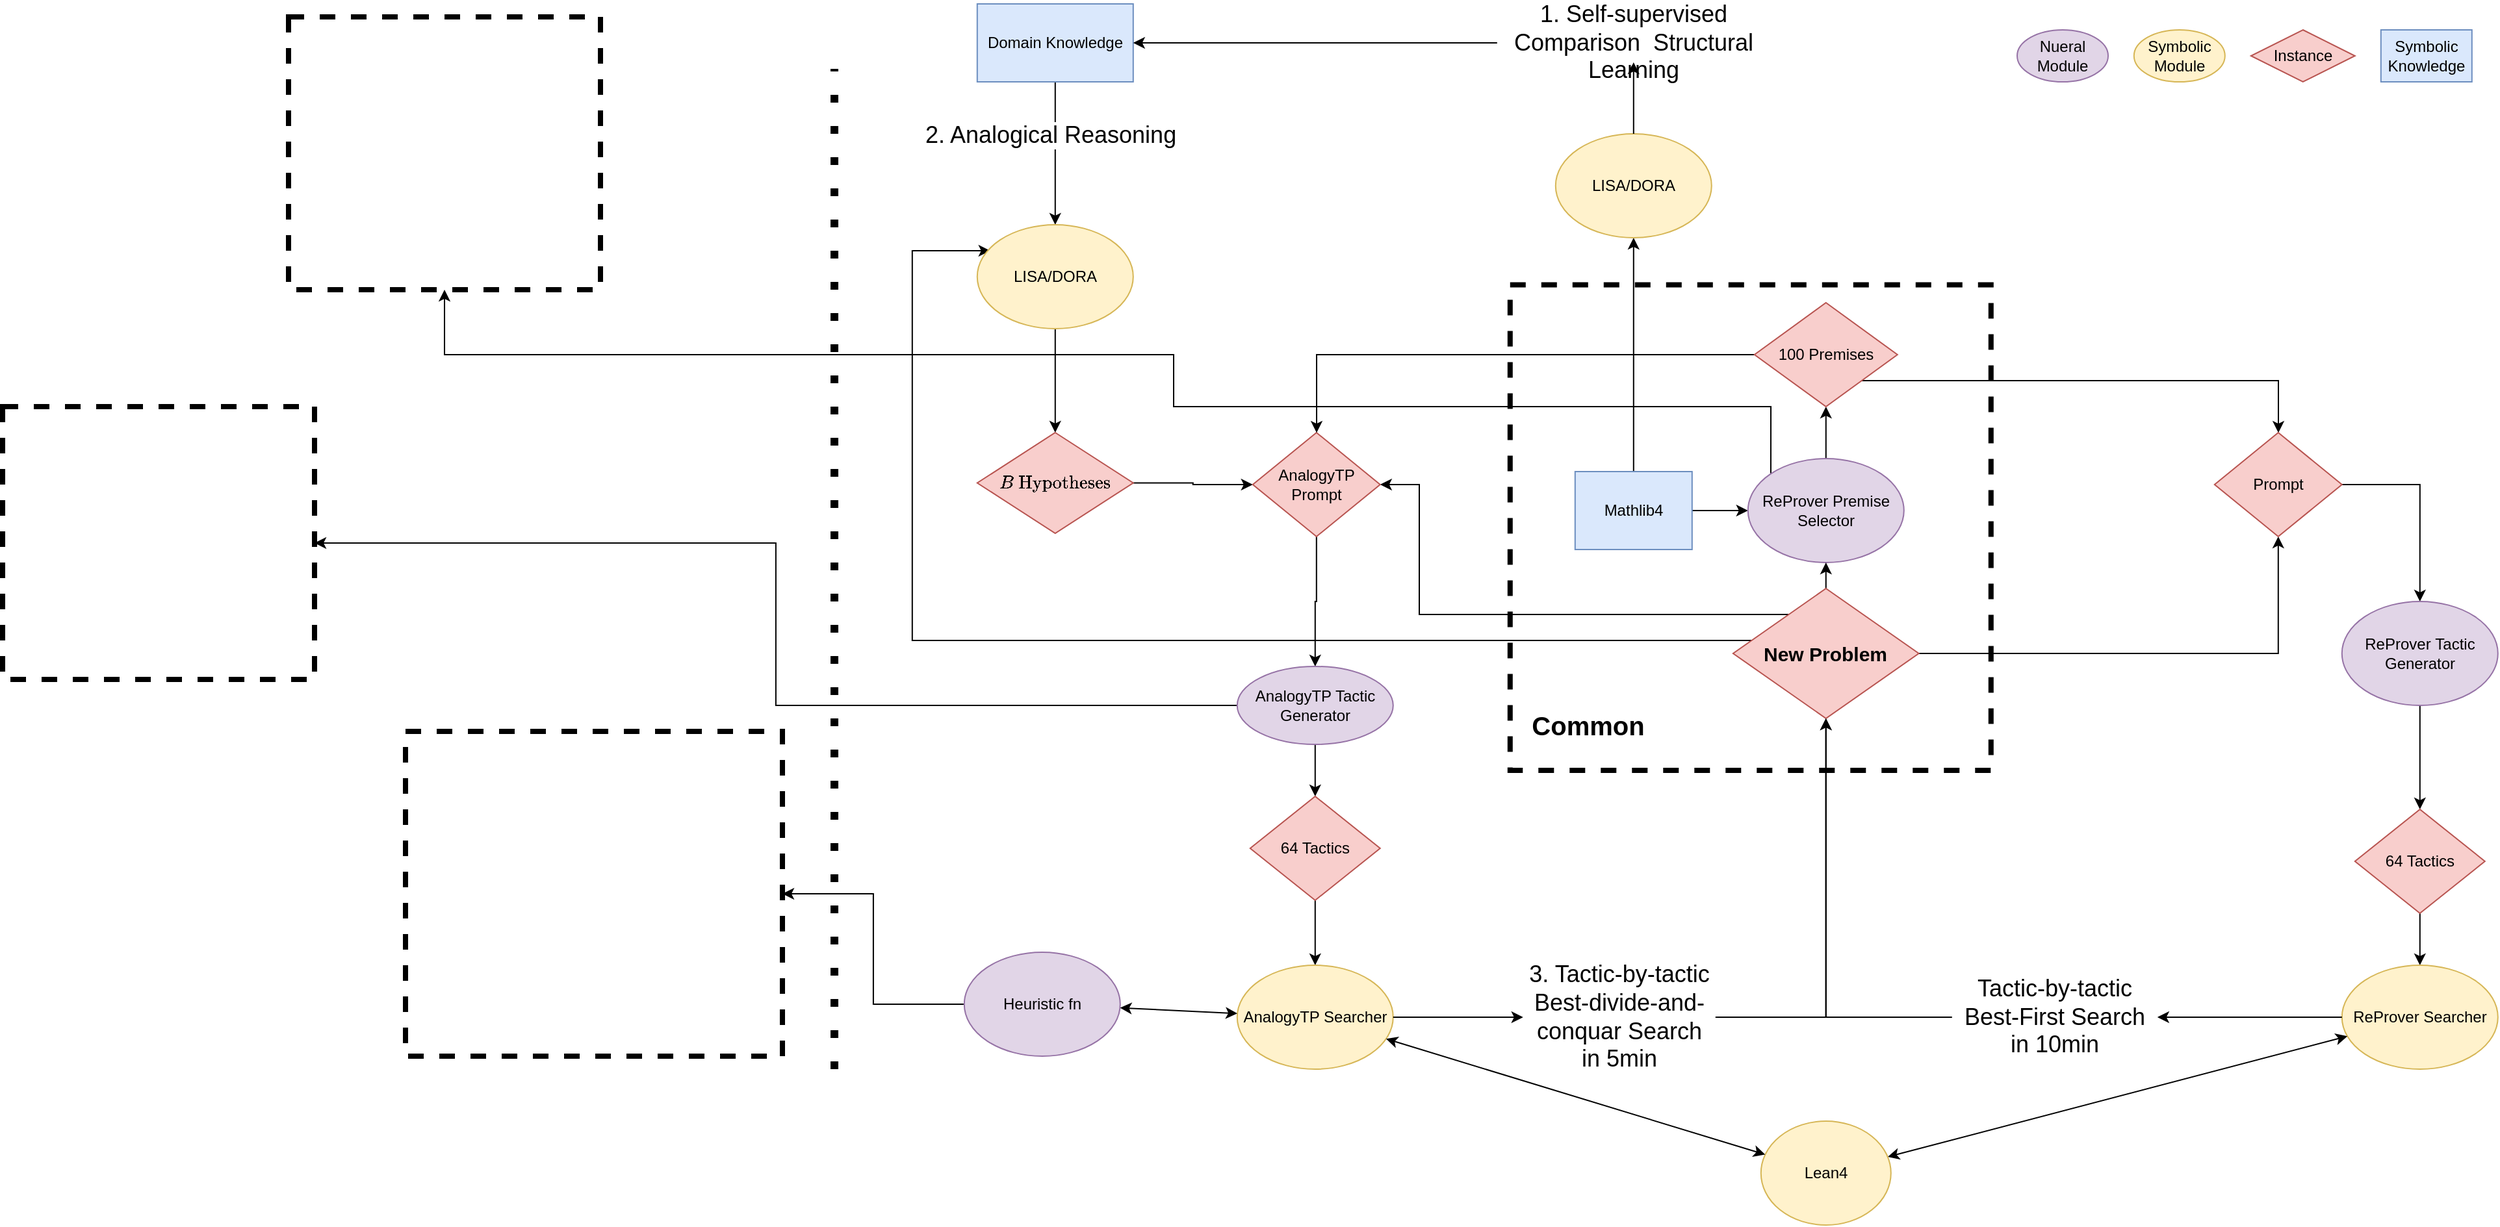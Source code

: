 <mxfile version="23.1.1" type="github">
  <diagram name="Page-1" id="IZ-Rrfjy0_TtdQrgrMoi">
    <mxGraphModel dx="3584" dy="1570" grid="1" gridSize="10" guides="1" tooltips="1" connect="1" arrows="1" fold="1" page="1" pageScale="1" pageWidth="1100" pageHeight="850" math="1" shadow="0">
      <root>
        <mxCell id="0" />
        <mxCell id="1" parent="0" />
        <mxCell id="Xpp3-1cy8L-rHU1XI7NB-74" value="" style="rounded=0;whiteSpace=wrap;html=1;dashed=1;fillColor=none;strokeWidth=4;" parent="1" vertex="1">
          <mxGeometry x="319.89" y="236.25" width="370" height="373.75" as="geometry" />
        </mxCell>
        <mxCell id="Xpp3-1cy8L-rHU1XI7NB-3" style="edgeStyle=orthogonalEdgeStyle;rounded=0;orthogonalLoop=1;jettySize=auto;html=1;" parent="1" source="Xpp3-1cy8L-rHU1XI7NB-1" target="Xpp3-1cy8L-rHU1XI7NB-5" edge="1">
          <mxGeometry relative="1" as="geometry" />
        </mxCell>
        <mxCell id="Xpp3-1cy8L-rHU1XI7NB-100" value="" style="edgeStyle=orthogonalEdgeStyle;rounded=0;orthogonalLoop=1;jettySize=auto;html=1;" parent="1" source="Xpp3-1cy8L-rHU1XI7NB-1" target="Xpp3-1cy8L-rHU1XI7NB-8" edge="1">
          <mxGeometry relative="1" as="geometry" />
        </mxCell>
        <mxCell id="Xpp3-1cy8L-rHU1XI7NB-1" value="Mathlib4" style="rounded=0;whiteSpace=wrap;html=1;fillColor=#dae8fc;strokeColor=#6c8ebf;" parent="1" vertex="1">
          <mxGeometry x="369.89" y="380" width="90" height="60" as="geometry" />
        </mxCell>
        <mxCell id="Xpp3-1cy8L-rHU1XI7NB-89" style="edgeStyle=orthogonalEdgeStyle;rounded=0;orthogonalLoop=1;jettySize=auto;html=1;" parent="1" source="Xpp3-1cy8L-rHU1XI7NB-2" target="Xpp3-1cy8L-rHU1XI7NB-40" edge="1">
          <mxGeometry relative="1" as="geometry" />
        </mxCell>
        <mxCell id="Xpp3-1cy8L-rHU1XI7NB-94" value="&lt;font style=&quot;font-size: 18px;&quot;&gt;2. Analogical Reasoning&lt;/font&gt;" style="edgeLabel;html=1;align=center;verticalAlign=middle;resizable=0;points=[];" parent="Xpp3-1cy8L-rHU1XI7NB-89" vertex="1" connectable="0">
          <mxGeometry x="-0.257" y="-4" relative="1" as="geometry">
            <mxPoint as="offset" />
          </mxGeometry>
        </mxCell>
        <mxCell id="Xpp3-1cy8L-rHU1XI7NB-2" value="Domain Knowledge" style="rounded=0;whiteSpace=wrap;html=1;fillColor=#dae8fc;strokeColor=#6c8ebf;" parent="1" vertex="1">
          <mxGeometry x="-90.11" y="20" width="120" height="60" as="geometry" />
        </mxCell>
        <mxCell id="Xpp3-1cy8L-rHU1XI7NB-5" value="LISA/DORA" style="ellipse;whiteSpace=wrap;html=1;fillColor=#fff2cc;strokeColor=#d6b656;" parent="1" vertex="1">
          <mxGeometry x="354.89" y="120" width="120" height="80" as="geometry" />
        </mxCell>
        <mxCell id="Xpp3-1cy8L-rHU1XI7NB-77" style="edgeStyle=orthogonalEdgeStyle;rounded=0;orthogonalLoop=1;jettySize=auto;html=1;" parent="1" source="Xpp3-1cy8L-rHU1XI7NB-8" target="Xpp3-1cy8L-rHU1XI7NB-11" edge="1">
          <mxGeometry relative="1" as="geometry" />
        </mxCell>
        <mxCell id="b3lWoeTVUII4R8HMTHZW-4" style="edgeStyle=orthogonalEdgeStyle;rounded=0;orthogonalLoop=1;jettySize=auto;html=1;exitX=0;exitY=0;exitDx=0;exitDy=0;" edge="1" parent="1" source="Xpp3-1cy8L-rHU1XI7NB-8" target="b3lWoeTVUII4R8HMTHZW-3">
          <mxGeometry relative="1" as="geometry">
            <Array as="points">
              <mxPoint x="521" y="330" />
              <mxPoint x="61" y="330" />
              <mxPoint x="61" y="290" />
            </Array>
          </mxGeometry>
        </mxCell>
        <mxCell id="Xpp3-1cy8L-rHU1XI7NB-8" value="ReProver Premise Selector" style="ellipse;whiteSpace=wrap;html=1;fillColor=#e1d5e7;strokeColor=#9673a6;" parent="1" vertex="1">
          <mxGeometry x="502.89" y="370" width="120" height="80" as="geometry" />
        </mxCell>
        <mxCell id="Xpp3-1cy8L-rHU1XI7NB-15" style="edgeStyle=orthogonalEdgeStyle;rounded=0;orthogonalLoop=1;jettySize=auto;html=1;" parent="1" source="Xpp3-1cy8L-rHU1XI7NB-9" target="Xpp3-1cy8L-rHU1XI7NB-13" edge="1">
          <mxGeometry relative="1" as="geometry" />
        </mxCell>
        <mxCell id="Xpp3-1cy8L-rHU1XI7NB-42" style="edgeStyle=orthogonalEdgeStyle;rounded=0;orthogonalLoop=1;jettySize=auto;html=1;" parent="1" edge="1">
          <mxGeometry relative="1" as="geometry">
            <mxPoint x="542.89" y="510.0" as="sourcePoint" />
            <mxPoint x="-80.11" y="210.0" as="targetPoint" />
            <Array as="points">
              <mxPoint x="-140.11" y="510" />
              <mxPoint x="-140.11" y="210" />
            </Array>
          </mxGeometry>
        </mxCell>
        <mxCell id="Xpp3-1cy8L-rHU1XI7NB-76" style="edgeStyle=orthogonalEdgeStyle;rounded=0;orthogonalLoop=1;jettySize=auto;html=1;exitX=0.5;exitY=0;exitDx=0;exitDy=0;entryX=0.5;entryY=1;entryDx=0;entryDy=0;" parent="1" source="Xpp3-1cy8L-rHU1XI7NB-9" target="Xpp3-1cy8L-rHU1XI7NB-8" edge="1">
          <mxGeometry relative="1" as="geometry" />
        </mxCell>
        <mxCell id="Xpp3-1cy8L-rHU1XI7NB-101" style="edgeStyle=orthogonalEdgeStyle;rounded=0;orthogonalLoop=1;jettySize=auto;html=1;" parent="1" source="Xpp3-1cy8L-rHU1XI7NB-9" target="Xpp3-1cy8L-rHU1XI7NB-46" edge="1">
          <mxGeometry relative="1" as="geometry">
            <Array as="points">
              <mxPoint x="250" y="490" />
              <mxPoint x="250" y="390" />
            </Array>
          </mxGeometry>
        </mxCell>
        <mxCell id="Xpp3-1cy8L-rHU1XI7NB-9" value="&lt;font style=&quot;font-size: 15px;&quot;&gt;&lt;b&gt;New Problem&lt;/b&gt;&lt;/font&gt;" style="rhombus;whiteSpace=wrap;html=1;fontStyle=0;fillColor=#f8cecc;strokeColor=#b85450;" parent="1" vertex="1">
          <mxGeometry x="491.44" y="470" width="142.89" height="100" as="geometry" />
        </mxCell>
        <mxCell id="Xpp3-1cy8L-rHU1XI7NB-14" style="edgeStyle=orthogonalEdgeStyle;rounded=0;orthogonalLoop=1;jettySize=auto;html=1;" parent="1" source="Xpp3-1cy8L-rHU1XI7NB-11" target="Xpp3-1cy8L-rHU1XI7NB-13" edge="1">
          <mxGeometry relative="1" as="geometry">
            <Array as="points">
              <mxPoint x="911" y="310" />
            </Array>
          </mxGeometry>
        </mxCell>
        <mxCell id="Xpp3-1cy8L-rHU1XI7NB-17" style="edgeStyle=orthogonalEdgeStyle;rounded=0;orthogonalLoop=1;jettySize=auto;html=1;exitX=1;exitY=0.5;exitDx=0;exitDy=0;" parent="1" source="Xpp3-1cy8L-rHU1XI7NB-13" target="Xpp3-1cy8L-rHU1XI7NB-16" edge="1">
          <mxGeometry relative="1" as="geometry" />
        </mxCell>
        <mxCell id="Xpp3-1cy8L-rHU1XI7NB-13" value="Prompt" style="rhombus;whiteSpace=wrap;html=1;fillColor=#f8cecc;strokeColor=#b85450;" parent="1" vertex="1">
          <mxGeometry x="861.89" y="350" width="98" height="80" as="geometry" />
        </mxCell>
        <mxCell id="Xpp3-1cy8L-rHU1XI7NB-91" style="edgeStyle=orthogonalEdgeStyle;rounded=0;orthogonalLoop=1;jettySize=auto;html=1;" parent="1" source="Xpp3-1cy8L-rHU1XI7NB-16" target="Xpp3-1cy8L-rHU1XI7NB-24" edge="1">
          <mxGeometry relative="1" as="geometry" />
        </mxCell>
        <mxCell id="Xpp3-1cy8L-rHU1XI7NB-16" value="ReProver&amp;nbsp;Tactic Generator" style="ellipse;whiteSpace=wrap;html=1;fillColor=#e1d5e7;strokeColor=#9673a6;" parent="1" vertex="1">
          <mxGeometry x="959.89" y="480" width="120" height="80" as="geometry" />
        </mxCell>
        <mxCell id="Xpp3-1cy8L-rHU1XI7NB-19" value="" style="edgeStyle=orthogonalEdgeStyle;rounded=0;orthogonalLoop=1;jettySize=auto;html=1;" parent="1" source="Xpp3-1cy8L-rHU1XI7NB-5" target="Xpp3-1cy8L-rHU1XI7NB-20" edge="1">
          <mxGeometry relative="1" as="geometry">
            <mxPoint x="812.89" y="190" as="sourcePoint" />
            <mxPoint x="832.89" y="270" as="targetPoint" />
          </mxGeometry>
        </mxCell>
        <mxCell id="Xpp3-1cy8L-rHU1XI7NB-21" value="Symbolic&lt;br&gt;Module" style="ellipse;whiteSpace=wrap;html=1;fillColor=#fff2cc;strokeColor=#d6b656;" parent="1" vertex="1">
          <mxGeometry x="799.89" y="40" width="70" height="40" as="geometry" />
        </mxCell>
        <mxCell id="Xpp3-1cy8L-rHU1XI7NB-22" value="Instance" style="rhombus;whiteSpace=wrap;html=1;fillColor=#f8cecc;strokeColor=#b85450;" parent="1" vertex="1">
          <mxGeometry x="889.89" y="40" width="80" height="40" as="geometry" />
        </mxCell>
        <mxCell id="Xpp3-1cy8L-rHU1XI7NB-23" value="Symbolic Knowledge" style="rounded=0;whiteSpace=wrap;html=1;fillColor=#dae8fc;strokeColor=#6c8ebf;" parent="1" vertex="1">
          <mxGeometry x="989.89" y="40" width="70" height="40" as="geometry" />
        </mxCell>
        <mxCell id="Xpp3-1cy8L-rHU1XI7NB-30" style="edgeStyle=orthogonalEdgeStyle;rounded=0;orthogonalLoop=1;jettySize=auto;html=1;exitX=0.5;exitY=1;exitDx=0;exitDy=0;entryX=0.5;entryY=0;entryDx=0;entryDy=0;" parent="1" source="Xpp3-1cy8L-rHU1XI7NB-24" target="Xpp3-1cy8L-rHU1XI7NB-28" edge="1">
          <mxGeometry relative="1" as="geometry" />
        </mxCell>
        <mxCell id="Xpp3-1cy8L-rHU1XI7NB-24" value="64 Tactics" style="rhombus;whiteSpace=wrap;html=1;fillColor=#f8cecc;strokeColor=#b85450;" parent="1" vertex="1">
          <mxGeometry x="969.89" y="640" width="100" height="80" as="geometry" />
        </mxCell>
        <mxCell id="Xpp3-1cy8L-rHU1XI7NB-32" style="edgeStyle=orthogonalEdgeStyle;rounded=0;orthogonalLoop=1;jettySize=auto;html=1;exitX=0;exitY=0.5;exitDx=0;exitDy=0;entryX=0.5;entryY=1;entryDx=0;entryDy=0;" parent="1" source="Xpp3-1cy8L-rHU1XI7NB-36" target="Xpp3-1cy8L-rHU1XI7NB-9" edge="1">
          <mxGeometry relative="1" as="geometry" />
        </mxCell>
        <mxCell id="Xpp3-1cy8L-rHU1XI7NB-28" value="ReProver&amp;nbsp;Searcher" style="ellipse;whiteSpace=wrap;html=1;fillColor=#fff2cc;strokeColor=#d6b656;" parent="1" vertex="1">
          <mxGeometry x="959.89" y="760" width="120" height="80" as="geometry" />
        </mxCell>
        <mxCell id="Xpp3-1cy8L-rHU1XI7NB-29" value="" style="endArrow=classic;startArrow=classic;html=1;rounded=0;" parent="1" source="Xpp3-1cy8L-rHU1XI7NB-28" target="Xpp3-1cy8L-rHU1XI7NB-56" edge="1">
          <mxGeometry width="50" height="50" relative="1" as="geometry">
            <mxPoint x="862.89" y="650" as="sourcePoint" />
            <mxPoint x="659.89" y="900" as="targetPoint" />
          </mxGeometry>
        </mxCell>
        <mxCell id="Xpp3-1cy8L-rHU1XI7NB-35" value="" style="edgeStyle=orthogonalEdgeStyle;rounded=0;orthogonalLoop=1;jettySize=auto;html=1;exitX=0;exitY=0.5;exitDx=0;exitDy=0;entryX=1;entryY=0.5;entryDx=0;entryDy=0;" parent="1" source="Xpp3-1cy8L-rHU1XI7NB-28" target="Xpp3-1cy8L-rHU1XI7NB-36" edge="1">
          <mxGeometry relative="1" as="geometry">
            <mxPoint x="1032.89" y="760" as="sourcePoint" />
            <mxPoint x="682.89" y="690" as="targetPoint" />
          </mxGeometry>
        </mxCell>
        <mxCell id="Xpp3-1cy8L-rHU1XI7NB-36" value="&lt;font style=&quot;font-size: 18px;&quot;&gt;Tactic-by-tactic Best-First Search in 10min&lt;/font&gt;" style="text;html=1;strokeColor=none;fillColor=none;align=center;verticalAlign=middle;whiteSpace=wrap;rounded=0;" parent="1" vertex="1">
          <mxGeometry x="659.89" y="785" width="158" height="30" as="geometry" />
        </mxCell>
        <mxCell id="Xpp3-1cy8L-rHU1XI7NB-88" value="" style="edgeStyle=orthogonalEdgeStyle;rounded=0;orthogonalLoop=1;jettySize=auto;html=1;" parent="1" source="Xpp3-1cy8L-rHU1XI7NB-40" target="Xpp3-1cy8L-rHU1XI7NB-43" edge="1">
          <mxGeometry relative="1" as="geometry" />
        </mxCell>
        <mxCell id="Xpp3-1cy8L-rHU1XI7NB-40" value="LISA/DORA" style="ellipse;whiteSpace=wrap;html=1;fillColor=#fff2cc;strokeColor=#d6b656;" parent="1" vertex="1">
          <mxGeometry x="-90.11" y="190" width="120" height="80" as="geometry" />
        </mxCell>
        <mxCell id="Xpp3-1cy8L-rHU1XI7NB-50" style="edgeStyle=orthogonalEdgeStyle;rounded=0;orthogonalLoop=1;jettySize=auto;html=1;" parent="1" source="Xpp3-1cy8L-rHU1XI7NB-43" target="Xpp3-1cy8L-rHU1XI7NB-46" edge="1">
          <mxGeometry relative="1" as="geometry" />
        </mxCell>
        <mxCell id="Xpp3-1cy8L-rHU1XI7NB-52" style="edgeStyle=orthogonalEdgeStyle;rounded=0;orthogonalLoop=1;jettySize=auto;html=1;" parent="1" source="Xpp3-1cy8L-rHU1XI7NB-46" target="Xpp3-1cy8L-rHU1XI7NB-51" edge="1">
          <mxGeometry relative="1" as="geometry" />
        </mxCell>
        <mxCell id="Xpp3-1cy8L-rHU1XI7NB-46" value="AnalogyTP Prompt" style="rhombus;whiteSpace=wrap;html=1;fillColor=#f8cecc;strokeColor=#b85450;" parent="1" vertex="1">
          <mxGeometry x="121.89" y="350" width="98" height="80" as="geometry" />
        </mxCell>
        <mxCell id="Xpp3-1cy8L-rHU1XI7NB-54" value="" style="edgeStyle=orthogonalEdgeStyle;rounded=0;orthogonalLoop=1;jettySize=auto;html=1;" parent="1" source="Xpp3-1cy8L-rHU1XI7NB-51" target="Xpp3-1cy8L-rHU1XI7NB-53" edge="1">
          <mxGeometry relative="1" as="geometry" />
        </mxCell>
        <mxCell id="b3lWoeTVUII4R8HMTHZW-8" style="edgeStyle=orthogonalEdgeStyle;rounded=0;orthogonalLoop=1;jettySize=auto;html=1;" edge="1" parent="1" source="Xpp3-1cy8L-rHU1XI7NB-51" target="b3lWoeTVUII4R8HMTHZW-7">
          <mxGeometry relative="1" as="geometry" />
        </mxCell>
        <mxCell id="Xpp3-1cy8L-rHU1XI7NB-51" value="AnalogyTP Tactic Generator" style="ellipse;whiteSpace=wrap;html=1;fillColor=#e1d5e7;strokeColor=#9673a6;" parent="1" vertex="1">
          <mxGeometry x="109.89" y="530" width="120" height="60" as="geometry" />
        </mxCell>
        <mxCell id="Xpp3-1cy8L-rHU1XI7NB-95" style="edgeStyle=orthogonalEdgeStyle;rounded=0;orthogonalLoop=1;jettySize=auto;html=1;" parent="1" source="Xpp3-1cy8L-rHU1XI7NB-53" target="Xpp3-1cy8L-rHU1XI7NB-55" edge="1">
          <mxGeometry relative="1" as="geometry" />
        </mxCell>
        <mxCell id="Xpp3-1cy8L-rHU1XI7NB-53" value="64 Tactics" style="rhombus;whiteSpace=wrap;html=1;fillColor=#f8cecc;strokeColor=#b85450;" parent="1" vertex="1">
          <mxGeometry x="119.89" y="630" width="100" height="80" as="geometry" />
        </mxCell>
        <mxCell id="Xpp3-1cy8L-rHU1XI7NB-68" style="edgeStyle=orthogonalEdgeStyle;rounded=0;orthogonalLoop=1;jettySize=auto;html=1;" parent="1" source="Xpp3-1cy8L-rHU1XI7NB-64" target="Xpp3-1cy8L-rHU1XI7NB-9" edge="1">
          <mxGeometry relative="1" as="geometry">
            <Array as="points" />
          </mxGeometry>
        </mxCell>
        <mxCell id="Xpp3-1cy8L-rHU1XI7NB-55" value="AnalogyTP Searcher" style="ellipse;whiteSpace=wrap;html=1;fillColor=#fff2cc;strokeColor=#d6b656;" parent="1" vertex="1">
          <mxGeometry x="109.89" y="760" width="120" height="80" as="geometry" />
        </mxCell>
        <mxCell id="Xpp3-1cy8L-rHU1XI7NB-56" value="Lean4" style="ellipse;whiteSpace=wrap;html=1;fillColor=#fff2cc;strokeColor=#d6b656;" parent="1" vertex="1">
          <mxGeometry x="512.89" y="880" width="100" height="80" as="geometry" />
        </mxCell>
        <mxCell id="Xpp3-1cy8L-rHU1XI7NB-57" value="" style="endArrow=classic;startArrow=classic;html=1;rounded=0;" parent="1" source="Xpp3-1cy8L-rHU1XI7NB-56" target="Xpp3-1cy8L-rHU1XI7NB-55" edge="1">
          <mxGeometry width="50" height="50" relative="1" as="geometry">
            <mxPoint x="539.89" y="430" as="sourcePoint" />
            <mxPoint x="589.89" y="380" as="targetPoint" />
          </mxGeometry>
        </mxCell>
        <mxCell id="b3lWoeTVUII4R8HMTHZW-6" style="edgeStyle=orthogonalEdgeStyle;rounded=0;orthogonalLoop=1;jettySize=auto;html=1;exitX=0;exitY=0.5;exitDx=0;exitDy=0;" edge="1" parent="1" source="Xpp3-1cy8L-rHU1XI7NB-58" target="b3lWoeTVUII4R8HMTHZW-5">
          <mxGeometry relative="1" as="geometry" />
        </mxCell>
        <mxCell id="Xpp3-1cy8L-rHU1XI7NB-58" value="Heuristic fn" style="ellipse;whiteSpace=wrap;html=1;fillColor=#e1d5e7;strokeColor=#9673a6;" parent="1" vertex="1">
          <mxGeometry x="-100.11" y="750" width="120" height="80" as="geometry" />
        </mxCell>
        <mxCell id="Xpp3-1cy8L-rHU1XI7NB-61" value="" style="endArrow=classic;startArrow=classic;html=1;rounded=0;" parent="1" source="Xpp3-1cy8L-rHU1XI7NB-58" target="Xpp3-1cy8L-rHU1XI7NB-55" edge="1">
          <mxGeometry width="50" height="50" relative="1" as="geometry">
            <mxPoint x="27.89" y="623" as="sourcePoint" />
            <mxPoint x="119.89" y="885" as="targetPoint" />
          </mxGeometry>
        </mxCell>
        <mxCell id="Xpp3-1cy8L-rHU1XI7NB-84" style="edgeStyle=orthogonalEdgeStyle;rounded=0;orthogonalLoop=1;jettySize=auto;html=1;" parent="1" source="Xpp3-1cy8L-rHU1XI7NB-11" target="Xpp3-1cy8L-rHU1XI7NB-46" edge="1">
          <mxGeometry relative="1" as="geometry">
            <Array as="points">
              <mxPoint x="171" y="290" />
            </Array>
          </mxGeometry>
        </mxCell>
        <mxCell id="Xpp3-1cy8L-rHU1XI7NB-11" value="100 Premises" style="rhombus;whiteSpace=wrap;html=1;fillColor=#f8cecc;strokeColor=#b85450;" parent="1" vertex="1">
          <mxGeometry x="507.89" y="250" width="110" height="80" as="geometry" />
        </mxCell>
        <mxCell id="Xpp3-1cy8L-rHU1XI7NB-81" value="" style="edgeStyle=orthogonalEdgeStyle;rounded=0;orthogonalLoop=1;jettySize=auto;html=1;" parent="1" source="Xpp3-1cy8L-rHU1XI7NB-55" target="Xpp3-1cy8L-rHU1XI7NB-64" edge="1">
          <mxGeometry relative="1" as="geometry">
            <mxPoint x="229.89" y="800" as="sourcePoint" />
            <mxPoint x="562.89" y="690" as="targetPoint" />
            <Array as="points" />
          </mxGeometry>
        </mxCell>
        <mxCell id="Xpp3-1cy8L-rHU1XI7NB-64" value="&lt;font style=&quot;font-size: 18px;&quot;&gt;3. Tactic-by-tactic Best-divide-and-conquar Search in 5min&lt;/font&gt;" style="text;html=1;strokeColor=none;fillColor=none;align=center;verticalAlign=middle;whiteSpace=wrap;rounded=0;" parent="1" vertex="1">
          <mxGeometry x="329.89" y="785" width="148" height="30" as="geometry" />
        </mxCell>
        <mxCell id="Xpp3-1cy8L-rHU1XI7NB-87" style="edgeStyle=orthogonalEdgeStyle;rounded=0;orthogonalLoop=1;jettySize=auto;html=1;" parent="1" source="Xpp3-1cy8L-rHU1XI7NB-20" target="Xpp3-1cy8L-rHU1XI7NB-2" edge="1">
          <mxGeometry relative="1" as="geometry" />
        </mxCell>
        <mxCell id="Xpp3-1cy8L-rHU1XI7NB-20" value="&lt;font style=&quot;font-size: 18px;&quot;&gt;1. Self-supervised Comparison&amp;nbsp; Structural Learning&lt;/font&gt;" style="text;html=1;strokeColor=none;fillColor=none;align=center;verticalAlign=middle;whiteSpace=wrap;rounded=0;" parent="1" vertex="1">
          <mxGeometry x="309.89" y="35" width="210" height="30" as="geometry" />
        </mxCell>
        <mxCell id="Xpp3-1cy8L-rHU1XI7NB-43" value="$$B \text{ Hypotheses}&lt;br&gt;$$" style="rhombus;whiteSpace=wrap;html=1;fillColor=#f8cecc;strokeColor=#b85450;" parent="1" vertex="1">
          <mxGeometry x="-90.11" y="350" width="120" height="77.5" as="geometry" />
        </mxCell>
        <mxCell id="Xpp3-1cy8L-rHU1XI7NB-97" value="Common" style="text;html=1;strokeColor=none;fillColor=none;align=center;verticalAlign=middle;whiteSpace=wrap;rounded=0;fontStyle=1;fontSize=20;" parent="1" vertex="1">
          <mxGeometry x="350" y="560" width="60" height="30" as="geometry" />
        </mxCell>
        <mxCell id="b3lWoeTVUII4R8HMTHZW-1" value="" style="endArrow=none;dashed=1;html=1;dashPattern=1 3;strokeWidth=6;rounded=0;" edge="1" parent="1">
          <mxGeometry width="50" height="50" relative="1" as="geometry">
            <mxPoint x="-200" y="840" as="sourcePoint" />
            <mxPoint x="-200" y="70" as="targetPoint" />
          </mxGeometry>
        </mxCell>
        <mxCell id="b3lWoeTVUII4R8HMTHZW-3" value="" style="rounded=0;whiteSpace=wrap;html=1;dashed=1;fillColor=none;strokeWidth=4;" vertex="1" parent="1">
          <mxGeometry x="-620" y="30" width="240" height="210" as="geometry" />
        </mxCell>
        <mxCell id="b3lWoeTVUII4R8HMTHZW-5" value="" style="rounded=0;whiteSpace=wrap;html=1;dashed=1;fillColor=none;strokeWidth=4;" vertex="1" parent="1">
          <mxGeometry x="-530" y="580" width="290" height="250" as="geometry" />
        </mxCell>
        <mxCell id="b3lWoeTVUII4R8HMTHZW-7" value="" style="rounded=0;whiteSpace=wrap;html=1;dashed=1;fillColor=none;strokeWidth=4;" vertex="1" parent="1">
          <mxGeometry x="-840" y="330" width="240" height="210" as="geometry" />
        </mxCell>
        <mxCell id="b3lWoeTVUII4R8HMTHZW-9" value="Nueral Module" style="ellipse;whiteSpace=wrap;html=1;fillColor=#e1d5e7;strokeColor=#9673a6;" vertex="1" parent="1">
          <mxGeometry x="710" y="40" width="70" height="40" as="geometry" />
        </mxCell>
      </root>
    </mxGraphModel>
  </diagram>
</mxfile>
